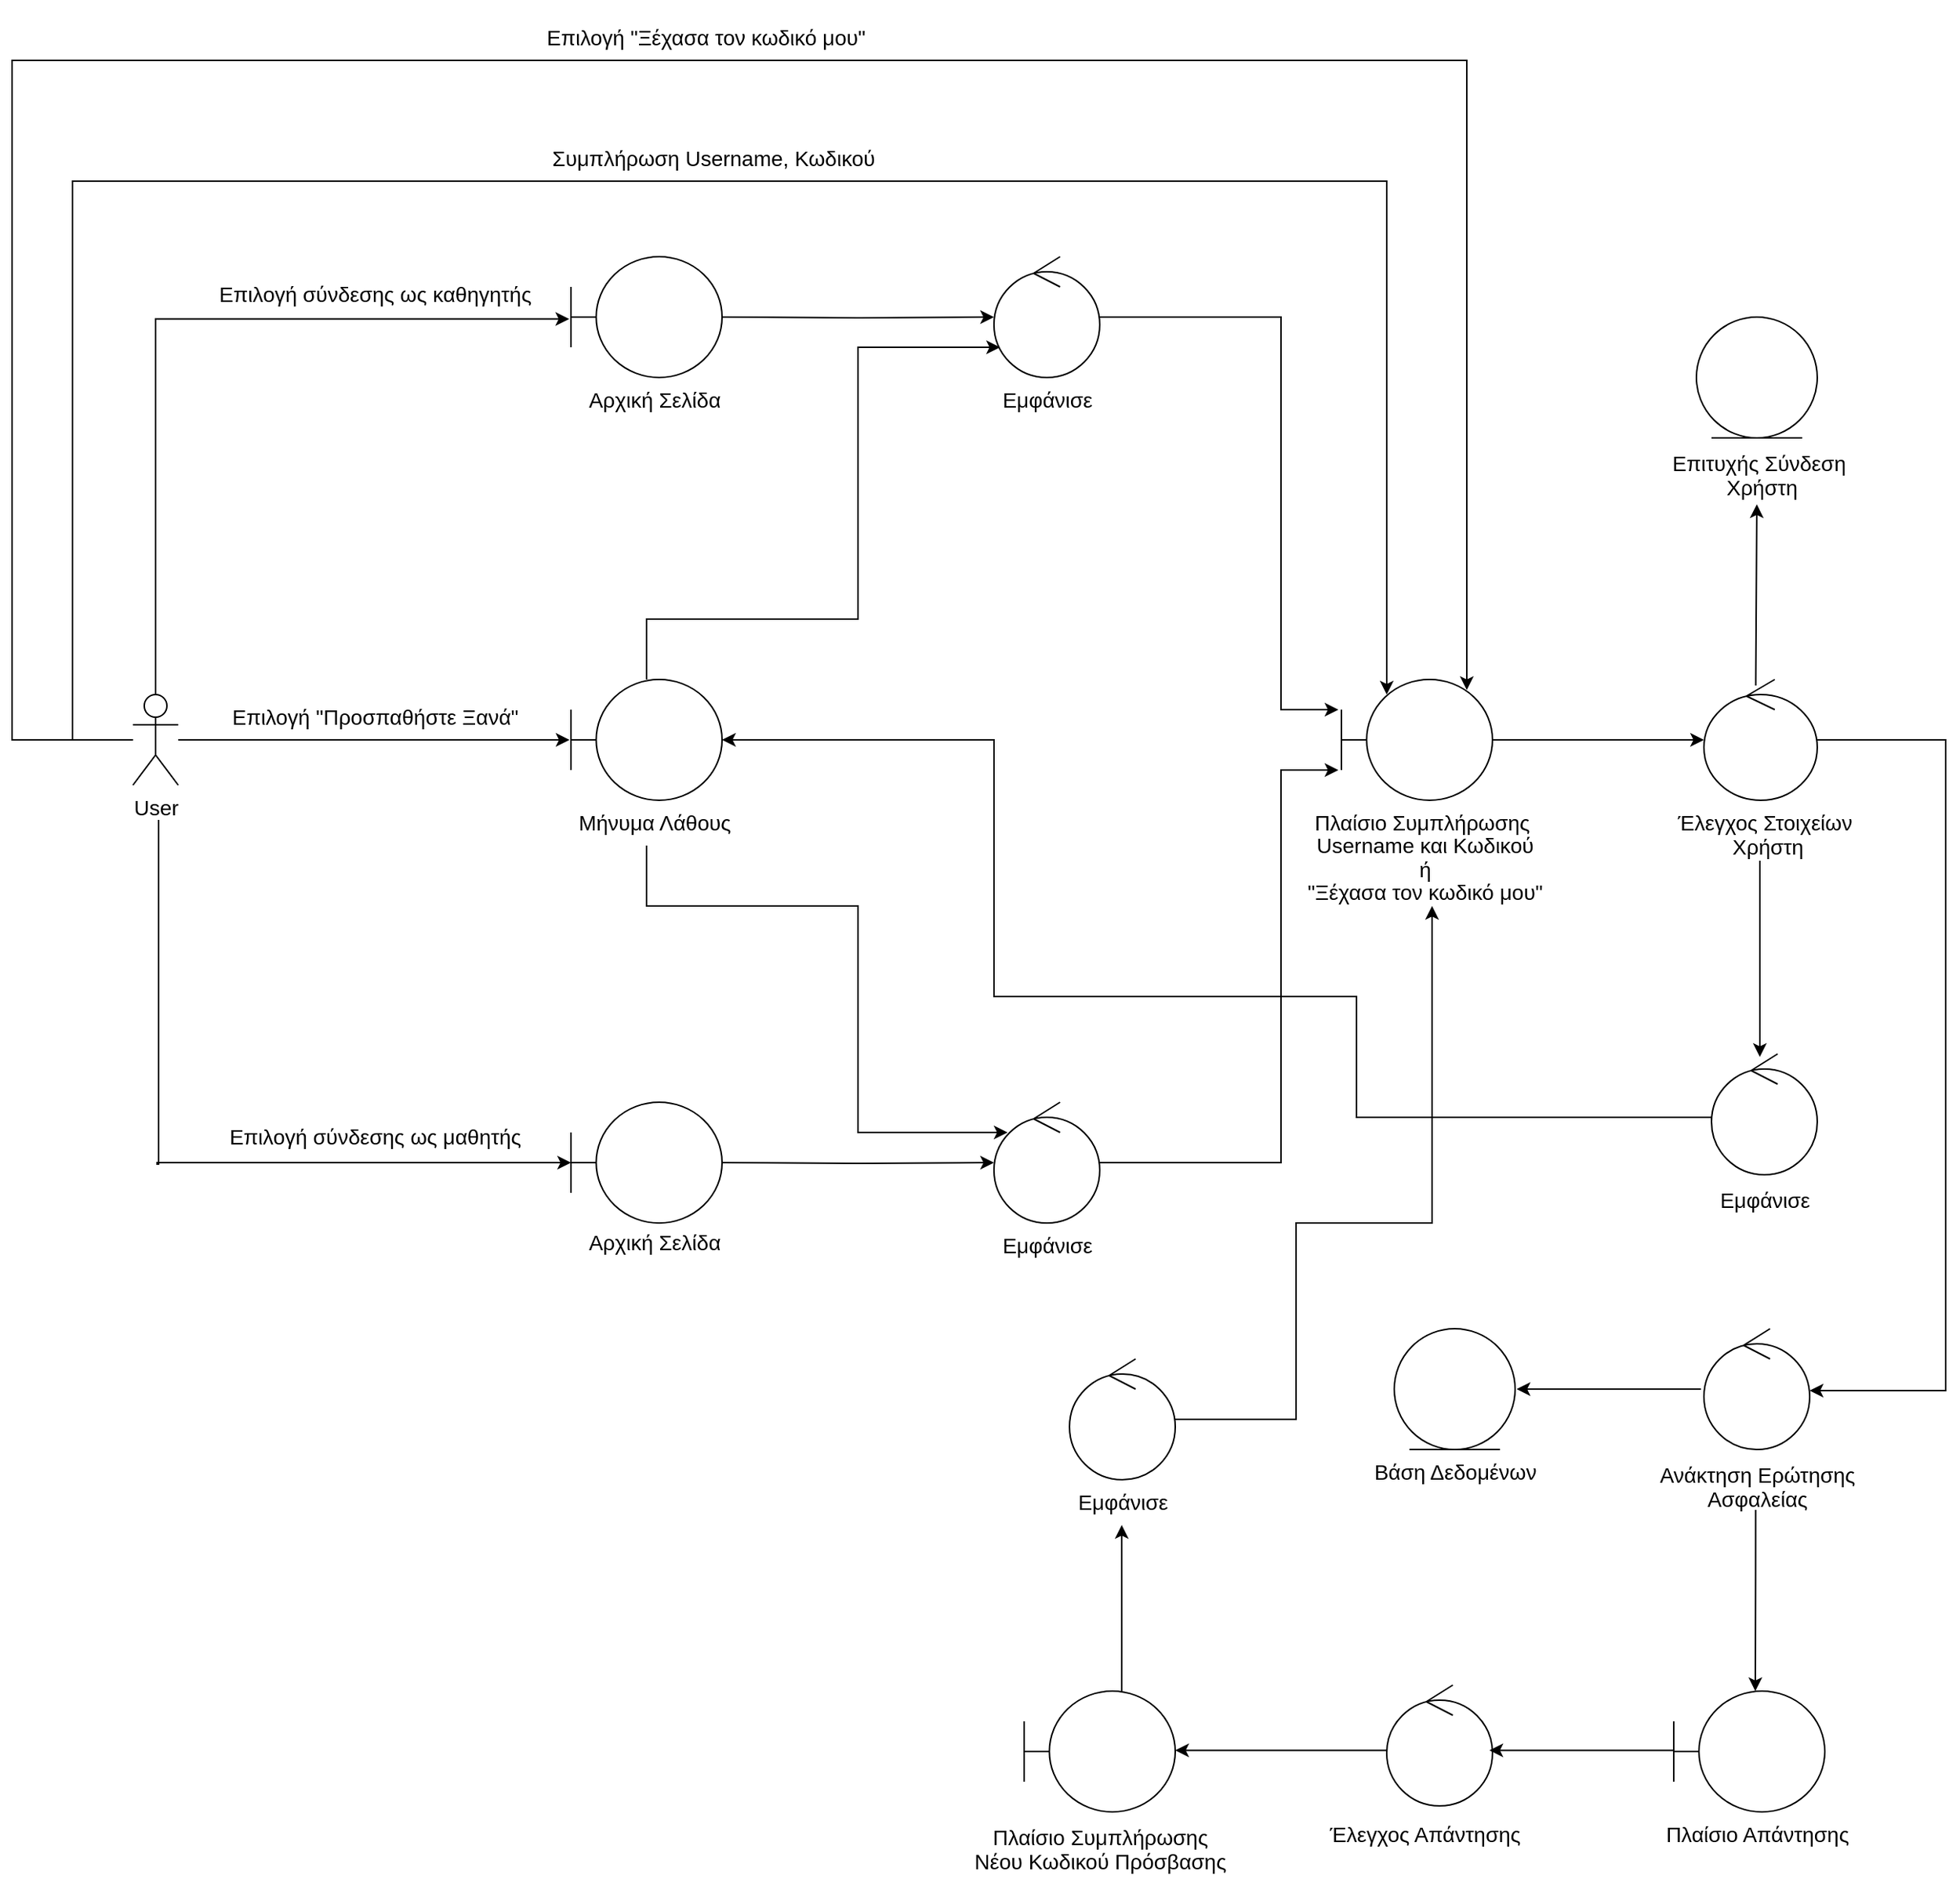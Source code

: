 <mxfile version="21.2.1" type="github">
  <diagram name="Page-1" id="ff44883e-f642-bcb2-894b-16b3d25a3f0b">
    <mxGraphModel dx="3209.5" dy="1842" grid="1" gridSize="10" guides="1" tooltips="1" connect="1" arrows="1" fold="1" page="1" pageScale="1.5" pageWidth="1169" pageHeight="826" background="none" math="0" shadow="0">
      <root>
        <mxCell id="0" style=";html=1;" />
        <mxCell id="1" style=";html=1;" parent="0" />
        <mxCell id="1nZLgBnXPGTEjlmJPsbC-139" style="edgeStyle=orthogonalEdgeStyle;rounded=0;orthogonalLoop=1;jettySize=auto;html=1;entryX=-0.012;entryY=0.516;entryDx=0;entryDy=0;entryPerimeter=0;" parent="1" source="1nZLgBnXPGTEjlmJPsbC-140" target="1nZLgBnXPGTEjlmJPsbC-143" edge="1">
          <mxGeometry relative="1" as="geometry">
            <mxPoint x="-1365" y="-70" as="targetPoint" />
            <Array as="points">
              <mxPoint x="-1365" y="-89" />
            </Array>
          </mxGeometry>
        </mxCell>
        <mxCell id="1nZLgBnXPGTEjlmJPsbC-140" value="&lt;span style=&quot;font-size: 14px;&quot;&gt;User&lt;/span&gt;" style="shape=umlActor;verticalLabelPosition=bottom;verticalAlign=top;html=1;" parent="1" vertex="1">
          <mxGeometry x="-1380" y="160" width="30" height="60" as="geometry" />
        </mxCell>
        <mxCell id="1nZLgBnXPGTEjlmJPsbC-141" value="&lt;p style=&quot;line-height: 160%;&quot;&gt;&lt;br&gt;&lt;/p&gt;" style="shape=umlBoundary;whiteSpace=wrap;html=1;" parent="1" vertex="1">
          <mxGeometry x="-1090" y="430" width="100" height="80" as="geometry" />
        </mxCell>
        <mxCell id="1nZLgBnXPGTEjlmJPsbC-142" value="&lt;p style=&quot;line-height: 120%;&quot;&gt;&lt;font style=&quot;font-size: 14px;&quot;&gt;Επιλογή σύνδεσης ως μαθητής&lt;/font&gt;&lt;/p&gt;" style="text;html=1;align=center;verticalAlign=middle;resizable=0;points=[];autosize=1;strokeColor=none;fillColor=none;" parent="1" vertex="1">
          <mxGeometry x="-1330" y="428" width="220" height="50" as="geometry" />
        </mxCell>
        <mxCell id="1nZLgBnXPGTEjlmJPsbC-143" value="&lt;p style=&quot;line-height: 160%;&quot;&gt;&lt;br&gt;&lt;/p&gt;" style="shape=umlBoundary;whiteSpace=wrap;html=1;" parent="1" vertex="1">
          <mxGeometry x="-1090" y="-130" width="100" height="80" as="geometry" />
        </mxCell>
        <mxCell id="1nZLgBnXPGTEjlmJPsbC-144" value="&lt;p style=&quot;line-height: 120%;&quot;&gt;&lt;font style=&quot;font-size: 14px;&quot;&gt;Επιλογή σύνδεσης ως καθηγητής&lt;/font&gt;&lt;/p&gt;" style="text;html=1;align=center;verticalAlign=middle;resizable=0;points=[];autosize=1;strokeColor=none;fillColor=none;" parent="1" vertex="1">
          <mxGeometry x="-1335" y="-130" width="230" height="50" as="geometry" />
        </mxCell>
        <mxCell id="1nZLgBnXPGTEjlmJPsbC-145" value="&lt;p style=&quot;line-height: 120%;&quot;&gt;&lt;font style=&quot;font-size: 14px;&quot;&gt;Αρχική Σελίδα&lt;/font&gt;&lt;/p&gt;" style="text;html=1;align=center;verticalAlign=middle;resizable=0;points=[];autosize=1;strokeColor=none;fillColor=none;" parent="1" vertex="1">
          <mxGeometry x="-1090" y="-60" width="110" height="50" as="geometry" />
        </mxCell>
        <mxCell id="1nZLgBnXPGTEjlmJPsbC-146" style="edgeStyle=orthogonalEdgeStyle;rounded=0;orthogonalLoop=1;jettySize=auto;html=1;" parent="1" edge="1">
          <mxGeometry relative="1" as="geometry">
            <mxPoint x="-1090" y="470" as="targetPoint" />
            <mxPoint x="-1363" y="243" as="sourcePoint" />
            <Array as="points">
              <mxPoint x="-1364" y="471" />
            </Array>
          </mxGeometry>
        </mxCell>
        <mxCell id="1nZLgBnXPGTEjlmJPsbC-148" value="&lt;p style=&quot;line-height: 120%;&quot;&gt;&lt;font style=&quot;font-size: 14px;&quot;&gt;Αρχική Σελίδα&lt;/font&gt;&lt;/p&gt;" style="text;html=1;align=center;verticalAlign=middle;resizable=0;points=[];autosize=1;strokeColor=none;fillColor=none;" parent="1" vertex="1">
          <mxGeometry x="-1090" y="498" width="110" height="50" as="geometry" />
        </mxCell>
        <mxCell id="1nZLgBnXPGTEjlmJPsbC-149" style="edgeStyle=orthogonalEdgeStyle;rounded=0;orthogonalLoop=1;jettySize=auto;html=1;" parent="1" source="1nZLgBnXPGTEjlmJPsbC-140" edge="1">
          <mxGeometry relative="1" as="geometry">
            <mxPoint x="-1091" y="190" as="targetPoint" />
            <mxPoint x="-900" y="130" as="sourcePoint" />
            <Array as="points">
              <mxPoint x="-1210" y="190" />
              <mxPoint x="-1210" y="190" />
            </Array>
          </mxGeometry>
        </mxCell>
        <mxCell id="1nZLgBnXPGTEjlmJPsbC-161" style="edgeStyle=orthogonalEdgeStyle;rounded=0;orthogonalLoop=1;jettySize=auto;html=1;" parent="1" edge="1">
          <mxGeometry relative="1" as="geometry">
            <mxPoint x="-801" y="450" as="targetPoint" />
            <mxPoint x="-1040" y="260" as="sourcePoint" />
            <Array as="points">
              <mxPoint x="-1040" y="300" />
              <mxPoint x="-900" y="300" />
              <mxPoint x="-900" y="450" />
            </Array>
          </mxGeometry>
        </mxCell>
        <mxCell id="1nZLgBnXPGTEjlmJPsbC-162" style="edgeStyle=orthogonalEdgeStyle;rounded=0;orthogonalLoop=1;jettySize=auto;html=1;" parent="1" source="1nZLgBnXPGTEjlmJPsbC-151" edge="1">
          <mxGeometry relative="1" as="geometry">
            <mxPoint x="-806" y="-70" as="targetPoint" />
            <Array as="points">
              <mxPoint x="-1040" y="110" />
              <mxPoint x="-900" y="110" />
              <mxPoint x="-900" y="-70" />
            </Array>
          </mxGeometry>
        </mxCell>
        <mxCell id="1nZLgBnXPGTEjlmJPsbC-151" value="&lt;p style=&quot;line-height: 160%;&quot;&gt;&lt;br&gt;&lt;/p&gt;" style="shape=umlBoundary;whiteSpace=wrap;html=1;" parent="1" vertex="1">
          <mxGeometry x="-1090" y="150" width="100" height="80" as="geometry" />
        </mxCell>
        <mxCell id="1nZLgBnXPGTEjlmJPsbC-152" value="&lt;p style=&quot;line-height: 120%;&quot;&gt;&lt;font style=&quot;font-size: 14px;&quot;&gt;Μήνυμα Λάθους&lt;/font&gt;&lt;/p&gt;" style="text;html=1;align=center;verticalAlign=middle;resizable=0;points=[];autosize=1;strokeColor=none;fillColor=none;" parent="1" vertex="1">
          <mxGeometry x="-1095" y="220" width="120" height="50" as="geometry" />
        </mxCell>
        <mxCell id="1nZLgBnXPGTEjlmJPsbC-153" value="&lt;p style=&quot;line-height: 120%;&quot;&gt;&lt;font style=&quot;font-size: 14px;&quot;&gt;Επιλογή &quot;Προσπαθήστε Ξανά&quot;&lt;/font&gt;&lt;/p&gt;" style="text;html=1;align=center;verticalAlign=middle;resizable=0;points=[];autosize=1;strokeColor=none;fillColor=none;" parent="1" vertex="1">
          <mxGeometry x="-1325" y="150" width="210" height="50" as="geometry" />
        </mxCell>
        <mxCell id="1nZLgBnXPGTEjlmJPsbC-155" value="" style="edgeStyle=orthogonalEdgeStyle;rounded=0;orthogonalLoop=1;jettySize=auto;html=1;" parent="1" target="1nZLgBnXPGTEjlmJPsbC-156" edge="1">
          <mxGeometry relative="1" as="geometry">
            <mxPoint x="-990" y="-90" as="sourcePoint" />
          </mxGeometry>
        </mxCell>
        <mxCell id="1nZLgBnXPGTEjlmJPsbC-167" style="edgeStyle=orthogonalEdgeStyle;rounded=0;orthogonalLoop=1;jettySize=auto;html=1;" parent="1" source="1nZLgBnXPGTEjlmJPsbC-156" edge="1">
          <mxGeometry relative="1" as="geometry">
            <mxPoint x="-582" y="170" as="targetPoint" />
            <Array as="points">
              <mxPoint x="-620" y="-90" />
              <mxPoint x="-620" y="170" />
            </Array>
          </mxGeometry>
        </mxCell>
        <mxCell id="1nZLgBnXPGTEjlmJPsbC-156" value="" style="ellipse;shape=umlControl;whiteSpace=wrap;html=1;" parent="1" vertex="1">
          <mxGeometry x="-810" y="-130" width="70" height="80" as="geometry" />
        </mxCell>
        <mxCell id="1nZLgBnXPGTEjlmJPsbC-157" value="&lt;p style=&quot;line-height: 120%;&quot;&gt;&lt;span style=&quot;font-size: 14px;&quot;&gt;Εμφάνισε&lt;/span&gt;&lt;/p&gt;" style="text;html=1;align=center;verticalAlign=middle;resizable=0;points=[];autosize=1;strokeColor=none;fillColor=none;" parent="1" vertex="1">
          <mxGeometry x="-815" y="-60" width="80" height="50" as="geometry" />
        </mxCell>
        <mxCell id="1nZLgBnXPGTEjlmJPsbC-158" value="" style="edgeStyle=orthogonalEdgeStyle;rounded=0;orthogonalLoop=1;jettySize=auto;html=1;" parent="1" target="1nZLgBnXPGTEjlmJPsbC-159" edge="1">
          <mxGeometry relative="1" as="geometry">
            <mxPoint x="-990" y="470" as="sourcePoint" />
          </mxGeometry>
        </mxCell>
        <mxCell id="1nZLgBnXPGTEjlmJPsbC-168" style="edgeStyle=orthogonalEdgeStyle;rounded=0;orthogonalLoop=1;jettySize=auto;html=1;" parent="1" source="1nZLgBnXPGTEjlmJPsbC-159" edge="1">
          <mxGeometry relative="1" as="geometry">
            <mxPoint x="-582" y="210" as="targetPoint" />
            <Array as="points">
              <mxPoint x="-620" y="470" />
              <mxPoint x="-620" y="210" />
            </Array>
          </mxGeometry>
        </mxCell>
        <mxCell id="1nZLgBnXPGTEjlmJPsbC-159" value="" style="ellipse;shape=umlControl;whiteSpace=wrap;html=1;" parent="1" vertex="1">
          <mxGeometry x="-810" y="430" width="70" height="80" as="geometry" />
        </mxCell>
        <mxCell id="1nZLgBnXPGTEjlmJPsbC-160" value="&lt;p style=&quot;line-height: 120%;&quot;&gt;&lt;span style=&quot;font-size: 14px;&quot;&gt;Εμφάνισε&lt;/span&gt;&lt;/p&gt;" style="text;html=1;align=center;verticalAlign=middle;resizable=0;points=[];autosize=1;strokeColor=none;fillColor=none;" parent="1" vertex="1">
          <mxGeometry x="-815" y="500" width="80" height="50" as="geometry" />
        </mxCell>
        <mxCell id="1nZLgBnXPGTEjlmJPsbC-185" style="edgeStyle=orthogonalEdgeStyle;rounded=0;orthogonalLoop=1;jettySize=auto;html=1;" parent="1" source="1nZLgBnXPGTEjlmJPsbC-164" edge="1">
          <mxGeometry relative="1" as="geometry">
            <mxPoint x="-340" y="190" as="targetPoint" />
          </mxGeometry>
        </mxCell>
        <mxCell id="1nZLgBnXPGTEjlmJPsbC-164" value="&lt;p style=&quot;line-height: 160%;&quot;&gt;&lt;br&gt;&lt;/p&gt;" style="shape=umlBoundary;whiteSpace=wrap;html=1;" parent="1" vertex="1">
          <mxGeometry x="-580" y="150" width="100" height="80" as="geometry" />
        </mxCell>
        <mxCell id="1nZLgBnXPGTEjlmJPsbC-165" value="&lt;p style=&quot;line-height: 120%;&quot;&gt;&lt;span style=&quot;font-size: 14px;&quot;&gt;Πλαίσιο Συμπλήρωσης&amp;nbsp;&lt;br&gt;Username και Κωδικού &lt;br&gt;ή&lt;br&gt;&quot;Ξέχασα τον κωδικό μου&quot;&lt;/span&gt;&lt;/p&gt;" style="text;html=1;align=center;verticalAlign=middle;resizable=0;points=[];autosize=1;strokeColor=none;fillColor=none;spacingBottom=0;strokeWidth=0;" parent="1" vertex="1">
          <mxGeometry x="-615" y="218" width="180" height="100" as="geometry" />
        </mxCell>
        <mxCell id="1nZLgBnXPGTEjlmJPsbC-169" style="edgeStyle=orthogonalEdgeStyle;rounded=0;orthogonalLoop=1;jettySize=auto;html=1;spacingTop=-5;" parent="1" edge="1">
          <mxGeometry relative="1" as="geometry">
            <mxPoint x="-550" y="160" as="targetPoint" />
            <mxPoint x="-1379.92" y="190" as="sourcePoint" />
            <Array as="points">
              <mxPoint x="-1420" y="190" />
              <mxPoint x="-1420" y="-180" />
              <mxPoint x="-550" y="-180" />
              <mxPoint x="-550" y="154" />
            </Array>
          </mxGeometry>
        </mxCell>
        <mxCell id="1nZLgBnXPGTEjlmJPsbC-170" style="edgeStyle=orthogonalEdgeStyle;rounded=0;orthogonalLoop=1;jettySize=auto;html=1;spacingTop=-5;" parent="1" edge="1">
          <mxGeometry relative="1" as="geometry">
            <mxPoint x="-497" y="157" as="targetPoint" />
            <mxPoint x="-1379.96" y="190" as="sourcePoint" />
            <Array as="points">
              <mxPoint x="-1460" y="190" />
              <mxPoint x="-1460" y="-260" />
              <mxPoint x="-497" y="-260" />
            </Array>
          </mxGeometry>
        </mxCell>
        <mxCell id="1nZLgBnXPGTEjlmJPsbC-171" value="&lt;p style=&quot;line-height: 120%;&quot;&gt;&lt;font style=&quot;font-size: 14px;&quot;&gt;Συμπλήρωση Username, Κωδικού&lt;/font&gt;&lt;/p&gt;" style="text;html=1;align=center;verticalAlign=middle;resizable=0;points=[];autosize=1;strokeColor=none;fillColor=none;" parent="1" vertex="1">
          <mxGeometry x="-1116.5" y="-220" width="240" height="50" as="geometry" />
        </mxCell>
        <mxCell id="1nZLgBnXPGTEjlmJPsbC-172" value="&lt;p style=&quot;line-height: 120%;&quot;&gt;&lt;span style=&quot;font-size: 14px;&quot;&gt;Επιλογή &quot;Ξέχασα τον κωδικό μου&quot;&lt;/span&gt;&lt;/p&gt;" style="text;html=1;align=center;verticalAlign=middle;resizable=0;points=[];autosize=1;strokeColor=none;fillColor=none;" parent="1" vertex="1">
          <mxGeometry x="-1116.5" y="-300" width="230" height="50" as="geometry" />
        </mxCell>
        <mxCell id="1nZLgBnXPGTEjlmJPsbC-179" value="" style="ellipse;shape=umlEntity;whiteSpace=wrap;html=1;" parent="1" vertex="1">
          <mxGeometry x="-345" y="-90" width="80" height="80" as="geometry" />
        </mxCell>
        <mxCell id="1nZLgBnXPGTEjlmJPsbC-197" style="edgeStyle=orthogonalEdgeStyle;rounded=0;orthogonalLoop=1;jettySize=auto;html=1;" parent="1" source="1nZLgBnXPGTEjlmJPsbC-180" edge="1">
          <mxGeometry relative="1" as="geometry">
            <mxPoint x="-270" y="621" as="targetPoint" />
            <Array as="points">
              <mxPoint x="-180" y="190" />
              <mxPoint x="-180" y="621" />
            </Array>
          </mxGeometry>
        </mxCell>
        <mxCell id="1nZLgBnXPGTEjlmJPsbC-180" value="" style="ellipse;shape=umlControl;whiteSpace=wrap;html=1;" parent="1" vertex="1">
          <mxGeometry x="-340" y="150" width="75" height="80" as="geometry" />
        </mxCell>
        <mxCell id="1nZLgBnXPGTEjlmJPsbC-181" value="&lt;p style=&quot;line-height: 120%;&quot;&gt;&lt;span style=&quot;font-size: 14px;&quot;&gt;Έλεγχος Στοιχείων&lt;br&gt;&amp;nbsp;Χρήστη&lt;/span&gt;&lt;/p&gt;" style="text;html=1;align=center;verticalAlign=middle;resizable=0;points=[];autosize=1;strokeColor=none;fillColor=none;" parent="1" vertex="1">
          <mxGeometry x="-370" y="218" width="140" height="70" as="geometry" />
        </mxCell>
        <mxCell id="1nZLgBnXPGTEjlmJPsbC-182" value="&lt;p style=&quot;line-height: 120%;&quot;&gt;&lt;span style=&quot;font-size: 14px;&quot;&gt;Επιτυχής Σύνδεση&amp;nbsp;&lt;br&gt;Χρήστη&lt;/span&gt;&lt;/p&gt;" style="text;html=1;align=center;verticalAlign=middle;resizable=0;points=[];autosize=1;strokeColor=none;fillColor=none;" parent="1" vertex="1">
          <mxGeometry x="-372.5" y="-20" width="140" height="70" as="geometry" />
        </mxCell>
        <mxCell id="1nZLgBnXPGTEjlmJPsbC-183" value="" style="edgeStyle=orthogonalEdgeStyle;rounded=0;orthogonalLoop=1;jettySize=auto;html=1;" parent="1" edge="1">
          <mxGeometry relative="1" as="geometry">
            <mxPoint x="-305.71" y="154" as="sourcePoint" />
            <mxPoint x="-305" y="34" as="targetPoint" />
            <Array as="points">
              <mxPoint x="-305.3" y="150" />
              <mxPoint x="-305.3" y="150" />
            </Array>
          </mxGeometry>
        </mxCell>
        <mxCell id="1nZLgBnXPGTEjlmJPsbC-187" value="" style="endArrow=classic;html=1;rounded=0;" parent="1" edge="1">
          <mxGeometry width="50" height="50" relative="1" as="geometry">
            <mxPoint x="-303" y="270" as="sourcePoint" />
            <mxPoint x="-303" y="400" as="targetPoint" />
          </mxGeometry>
        </mxCell>
        <mxCell id="1nZLgBnXPGTEjlmJPsbC-190" style="edgeStyle=orthogonalEdgeStyle;rounded=0;orthogonalLoop=1;jettySize=auto;html=1;entryX=1;entryY=0.5;entryDx=0;entryDy=0;entryPerimeter=0;exitX=0;exitY=0.549;exitDx=0;exitDy=0;exitPerimeter=0;" parent="1" source="1nZLgBnXPGTEjlmJPsbC-188" target="1nZLgBnXPGTEjlmJPsbC-151" edge="1">
          <mxGeometry relative="1" as="geometry">
            <mxPoint x="-810" y="330" as="targetPoint" />
            <mxPoint x="-340" y="440" as="sourcePoint" />
            <Array as="points">
              <mxPoint x="-335" y="440" />
              <mxPoint x="-570" y="440" />
              <mxPoint x="-570" y="360" />
              <mxPoint x="-810" y="360" />
              <mxPoint x="-810" y="190" />
            </Array>
          </mxGeometry>
        </mxCell>
        <mxCell id="1nZLgBnXPGTEjlmJPsbC-188" value="" style="ellipse;shape=umlControl;whiteSpace=wrap;html=1;" parent="1" vertex="1">
          <mxGeometry x="-335" y="398" width="70" height="80" as="geometry" />
        </mxCell>
        <mxCell id="1nZLgBnXPGTEjlmJPsbC-189" value="&lt;p style=&quot;line-height: 120%;&quot;&gt;&lt;span style=&quot;font-size: 14px;&quot;&gt;Εμφάνισε&lt;/span&gt;&lt;/p&gt;" style="text;html=1;align=center;verticalAlign=middle;resizable=0;points=[];autosize=1;strokeColor=none;fillColor=none;" parent="1" vertex="1">
          <mxGeometry x="-340" y="470" width="80" height="50" as="geometry" />
        </mxCell>
        <mxCell id="1nZLgBnXPGTEjlmJPsbC-191" value="" style="ellipse;shape=umlControl;whiteSpace=wrap;html=1;" parent="1" vertex="1">
          <mxGeometry x="-340" y="580" width="70" height="80" as="geometry" />
        </mxCell>
        <mxCell id="1nZLgBnXPGTEjlmJPsbC-192" value="&lt;p style=&quot;line-height: 120%;&quot;&gt;&lt;span style=&quot;font-size: 14px;&quot;&gt;Ανάκτηση Ερώτησης &lt;br&gt;Ασφαλείας&lt;/span&gt;&lt;/p&gt;" style="text;html=1;align=center;verticalAlign=middle;resizable=0;points=[];autosize=1;strokeColor=none;fillColor=none;" parent="1" vertex="1">
          <mxGeometry x="-380" y="650" width="150" height="70" as="geometry" />
        </mxCell>
        <mxCell id="1nZLgBnXPGTEjlmJPsbC-194" value="" style="ellipse;shape=umlEntity;whiteSpace=wrap;html=1;" parent="1" vertex="1">
          <mxGeometry x="-545" y="580" width="80" height="80" as="geometry" />
        </mxCell>
        <mxCell id="1nZLgBnXPGTEjlmJPsbC-195" value="&lt;p style=&quot;line-height: 120%;&quot;&gt;&lt;span style=&quot;font-size: 14px;&quot;&gt;Βάση Δεδομένων&lt;/span&gt;&lt;/p&gt;" style="text;html=1;align=center;verticalAlign=middle;resizable=0;points=[];autosize=1;strokeColor=none;fillColor=none;" parent="1" vertex="1">
          <mxGeometry x="-570" y="650" width="130" height="50" as="geometry" />
        </mxCell>
        <mxCell id="1nZLgBnXPGTEjlmJPsbC-196" style="edgeStyle=orthogonalEdgeStyle;rounded=0;orthogonalLoop=1;jettySize=auto;html=1;" parent="1" edge="1">
          <mxGeometry relative="1" as="geometry">
            <mxPoint x="-342" y="620" as="sourcePoint" />
            <mxPoint x="-464" y="620" as="targetPoint" />
          </mxGeometry>
        </mxCell>
        <mxCell id="1nZLgBnXPGTEjlmJPsbC-198" value="" style="edgeStyle=orthogonalEdgeStyle;rounded=0;orthogonalLoop=1;jettySize=auto;html=1;" parent="1" edge="1">
          <mxGeometry relative="1" as="geometry">
            <mxPoint x="-305.77" y="700" as="sourcePoint" />
            <mxPoint x="-306" y="820" as="targetPoint" />
            <Array as="points">
              <mxPoint x="-306" y="740" />
              <mxPoint x="-306" y="740" />
            </Array>
          </mxGeometry>
        </mxCell>
        <mxCell id="1nZLgBnXPGTEjlmJPsbC-199" value="&lt;p style=&quot;line-height: 160%;&quot;&gt;&lt;br&gt;&lt;/p&gt;" style="shape=umlBoundary;whiteSpace=wrap;html=1;" parent="1" vertex="1">
          <mxGeometry x="-360" y="820" width="100" height="80" as="geometry" />
        </mxCell>
        <mxCell id="1nZLgBnXPGTEjlmJPsbC-200" value="&lt;p style=&quot;line-height: 120%;&quot;&gt;&lt;span style=&quot;font-size: 14px;&quot;&gt;Πλαίσιο Απάντησης&lt;br&gt;&lt;/span&gt;&lt;/p&gt;" style="text;html=1;align=center;verticalAlign=middle;resizable=0;points=[];autosize=1;strokeColor=none;fillColor=none;spacingBottom=0;strokeWidth=0;" parent="1" vertex="1">
          <mxGeometry x="-375" y="890" width="140" height="50" as="geometry" />
        </mxCell>
        <mxCell id="1nZLgBnXPGTEjlmJPsbC-202" value="" style="ellipse;shape=umlControl;whiteSpace=wrap;html=1;" parent="1" vertex="1">
          <mxGeometry x="-550" y="816" width="70" height="80" as="geometry" />
        </mxCell>
        <mxCell id="1nZLgBnXPGTEjlmJPsbC-204" value="&lt;p style=&quot;line-height: 120%;&quot;&gt;&lt;span style=&quot;font-size: 14px;&quot;&gt;Έλεγχος Απάντησης&lt;/span&gt;&lt;/p&gt;" style="text;html=1;align=center;verticalAlign=middle;resizable=0;points=[];autosize=1;strokeColor=none;fillColor=none;" parent="1" vertex="1">
          <mxGeometry x="-600" y="890" width="150" height="50" as="geometry" />
        </mxCell>
        <mxCell id="1nZLgBnXPGTEjlmJPsbC-205" value="&lt;p style=&quot;line-height: 160%;&quot;&gt;&lt;br&gt;&lt;/p&gt;" style="shape=umlBoundary;whiteSpace=wrap;html=1;" parent="1" vertex="1">
          <mxGeometry x="-790" y="820" width="100" height="80" as="geometry" />
        </mxCell>
        <mxCell id="1nZLgBnXPGTEjlmJPsbC-207" value="&lt;p style=&quot;line-height: 120%;&quot;&gt;&lt;span style=&quot;font-size: 14px;&quot;&gt;Πλαίσιο Συμπλήρωσης&lt;br&gt;Νέου Κωδικού Πρόσβασης&lt;/span&gt;&lt;/p&gt;" style="text;html=1;align=center;verticalAlign=middle;resizable=0;points=[];autosize=1;strokeColor=none;fillColor=none;spacingBottom=0;strokeWidth=0;" parent="1" vertex="1">
          <mxGeometry x="-835" y="890" width="190" height="70" as="geometry" />
        </mxCell>
        <mxCell id="1nZLgBnXPGTEjlmJPsbC-218" style="edgeStyle=orthogonalEdgeStyle;rounded=0;orthogonalLoop=1;jettySize=auto;html=1;" parent="1" edge="1">
          <mxGeometry relative="1" as="geometry">
            <mxPoint x="-360" y="859.23" as="sourcePoint" />
            <mxPoint x="-482" y="859.23" as="targetPoint" />
          </mxGeometry>
        </mxCell>
        <mxCell id="1nZLgBnXPGTEjlmJPsbC-219" style="edgeStyle=orthogonalEdgeStyle;rounded=0;orthogonalLoop=1;jettySize=auto;html=1;" parent="1" edge="1">
          <mxGeometry relative="1" as="geometry">
            <mxPoint x="-550" y="859.23" as="sourcePoint" />
            <mxPoint x="-690" y="859.23" as="targetPoint" />
          </mxGeometry>
        </mxCell>
        <mxCell id="1nZLgBnXPGTEjlmJPsbC-225" style="edgeStyle=orthogonalEdgeStyle;rounded=0;orthogonalLoop=1;jettySize=auto;html=1;" parent="1" source="1nZLgBnXPGTEjlmJPsbC-220" edge="1">
          <mxGeometry relative="1" as="geometry">
            <mxPoint x="-520" y="300" as="targetPoint" />
            <Array as="points">
              <mxPoint x="-610" y="640" />
              <mxPoint x="-610" y="510" />
              <mxPoint x="-520" y="510" />
            </Array>
          </mxGeometry>
        </mxCell>
        <mxCell id="1nZLgBnXPGTEjlmJPsbC-220" value="" style="ellipse;shape=umlControl;whiteSpace=wrap;html=1;" parent="1" vertex="1">
          <mxGeometry x="-760" y="600" width="70" height="80" as="geometry" />
        </mxCell>
        <mxCell id="1nZLgBnXPGTEjlmJPsbC-222" style="edgeStyle=orthogonalEdgeStyle;rounded=0;orthogonalLoop=1;jettySize=auto;html=1;" parent="1" edge="1">
          <mxGeometry relative="1" as="geometry">
            <mxPoint x="-725.43" y="820" as="sourcePoint" />
            <mxPoint x="-725.43" y="710" as="targetPoint" />
            <Array as="points">
              <mxPoint x="-725.43" y="790" />
              <mxPoint x="-725.43" y="790" />
            </Array>
          </mxGeometry>
        </mxCell>
        <mxCell id="1nZLgBnXPGTEjlmJPsbC-223" value="&lt;p style=&quot;line-height: 120%;&quot;&gt;&lt;span style=&quot;font-size: 14px;&quot;&gt;Εμφάνισε&lt;/span&gt;&lt;/p&gt;" style="text;html=1;align=center;verticalAlign=middle;resizable=0;points=[];autosize=1;strokeColor=none;fillColor=none;" parent="1" vertex="1">
          <mxGeometry x="-765" y="670" width="80" height="50" as="geometry" />
        </mxCell>
      </root>
    </mxGraphModel>
  </diagram>
</mxfile>
